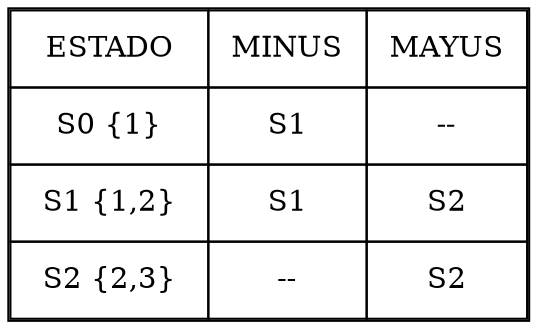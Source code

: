 digraph grafica{
rankdir=LR;
forcelabels= true;
node [shape = plain];
nodo14 [label = <<table border = '1' cellboder = '1' cellspacing='0' cellpadding='10'>
<tr>
<td>ESTADO</td>
<td>MINUS</td>
<td>MAYUS</td>
</tr>
<tr>
<td> S0 {1} </td>
<td> S1 </td>
<td> -- </td>
</tr>
<tr>
<td> S1 {1,2} </td>
<td> S1 </td>
<td> S2 </td>
</tr>
<tr>
<td> S2 {2,3} </td>
<td> -- </td>
<td> S2 </td>
</tr>
</table>>];

}